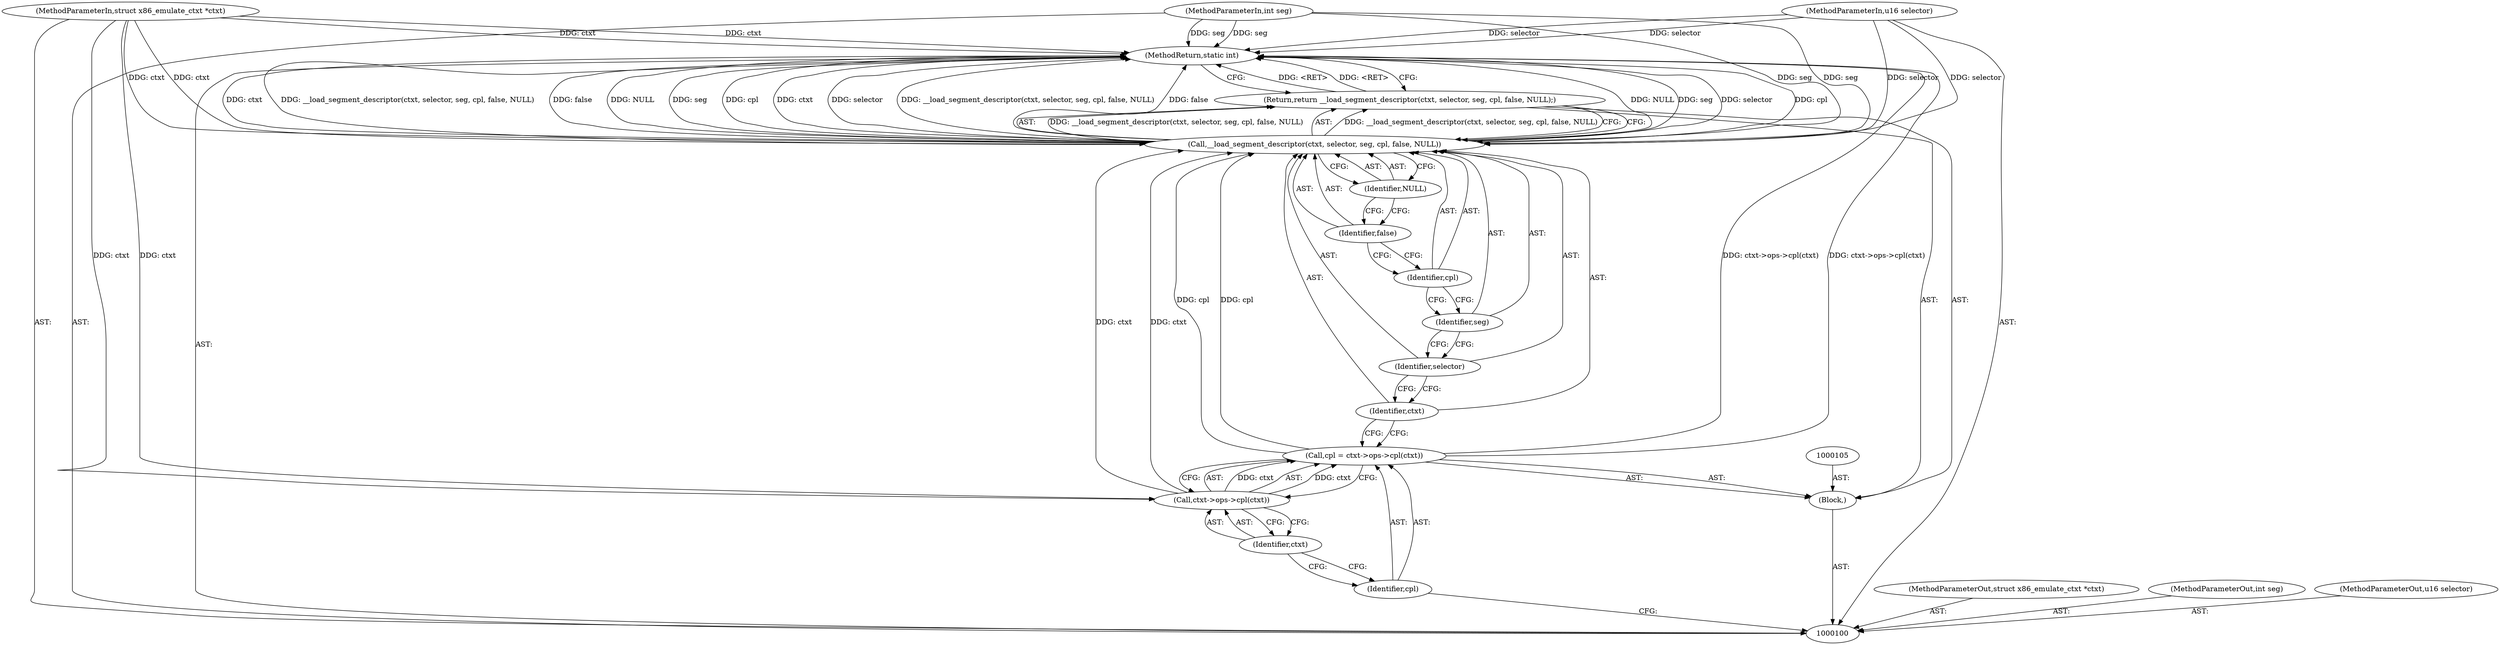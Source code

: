 digraph "0_linux_d1442d85cc30ea75f7d399474ca738e0bc96f715_3" {
"1000118" [label="(MethodReturn,static int)"];
"1000101" [label="(MethodParameterIn,struct x86_emulate_ctxt *ctxt)"];
"1000145" [label="(MethodParameterOut,struct x86_emulate_ctxt *ctxt)"];
"1000103" [label="(MethodParameterIn,int seg)"];
"1000147" [label="(MethodParameterOut,int seg)"];
"1000102" [label="(MethodParameterIn,u16 selector)"];
"1000146" [label="(MethodParameterOut,u16 selector)"];
"1000104" [label="(Block,)"];
"1000108" [label="(Call,ctxt->ops->cpl(ctxt))"];
"1000109" [label="(Identifier,ctxt)"];
"1000106" [label="(Call,cpl = ctxt->ops->cpl(ctxt))"];
"1000107" [label="(Identifier,cpl)"];
"1000110" [label="(Return,return __load_segment_descriptor(ctxt, selector, seg, cpl, false, NULL);)"];
"1000112" [label="(Identifier,ctxt)"];
"1000113" [label="(Identifier,selector)"];
"1000114" [label="(Identifier,seg)"];
"1000115" [label="(Identifier,cpl)"];
"1000116" [label="(Identifier,false)"];
"1000117" [label="(Identifier,NULL)"];
"1000111" [label="(Call,__load_segment_descriptor(ctxt, selector, seg, cpl, false, NULL))"];
"1000118" -> "1000100"  [label="AST: "];
"1000118" -> "1000110"  [label="CFG: "];
"1000111" -> "1000118"  [label="DDG: NULL"];
"1000111" -> "1000118"  [label="DDG: seg"];
"1000111" -> "1000118"  [label="DDG: cpl"];
"1000111" -> "1000118"  [label="DDG: ctxt"];
"1000111" -> "1000118"  [label="DDG: selector"];
"1000111" -> "1000118"  [label="DDG: __load_segment_descriptor(ctxt, selector, seg, cpl, false, NULL)"];
"1000111" -> "1000118"  [label="DDG: false"];
"1000106" -> "1000118"  [label="DDG: ctxt->ops->cpl(ctxt)"];
"1000103" -> "1000118"  [label="DDG: seg"];
"1000102" -> "1000118"  [label="DDG: selector"];
"1000101" -> "1000118"  [label="DDG: ctxt"];
"1000110" -> "1000118"  [label="DDG: <RET>"];
"1000101" -> "1000100"  [label="AST: "];
"1000101" -> "1000118"  [label="DDG: ctxt"];
"1000101" -> "1000108"  [label="DDG: ctxt"];
"1000101" -> "1000111"  [label="DDG: ctxt"];
"1000145" -> "1000100"  [label="AST: "];
"1000103" -> "1000100"  [label="AST: "];
"1000103" -> "1000118"  [label="DDG: seg"];
"1000103" -> "1000111"  [label="DDG: seg"];
"1000147" -> "1000100"  [label="AST: "];
"1000102" -> "1000100"  [label="AST: "];
"1000102" -> "1000118"  [label="DDG: selector"];
"1000102" -> "1000111"  [label="DDG: selector"];
"1000146" -> "1000100"  [label="AST: "];
"1000104" -> "1000100"  [label="AST: "];
"1000105" -> "1000104"  [label="AST: "];
"1000106" -> "1000104"  [label="AST: "];
"1000110" -> "1000104"  [label="AST: "];
"1000108" -> "1000106"  [label="AST: "];
"1000108" -> "1000109"  [label="CFG: "];
"1000109" -> "1000108"  [label="AST: "];
"1000106" -> "1000108"  [label="CFG: "];
"1000108" -> "1000106"  [label="DDG: ctxt"];
"1000101" -> "1000108"  [label="DDG: ctxt"];
"1000108" -> "1000111"  [label="DDG: ctxt"];
"1000109" -> "1000108"  [label="AST: "];
"1000109" -> "1000107"  [label="CFG: "];
"1000108" -> "1000109"  [label="CFG: "];
"1000106" -> "1000104"  [label="AST: "];
"1000106" -> "1000108"  [label="CFG: "];
"1000107" -> "1000106"  [label="AST: "];
"1000108" -> "1000106"  [label="AST: "];
"1000112" -> "1000106"  [label="CFG: "];
"1000106" -> "1000118"  [label="DDG: ctxt->ops->cpl(ctxt)"];
"1000108" -> "1000106"  [label="DDG: ctxt"];
"1000106" -> "1000111"  [label="DDG: cpl"];
"1000107" -> "1000106"  [label="AST: "];
"1000107" -> "1000100"  [label="CFG: "];
"1000109" -> "1000107"  [label="CFG: "];
"1000110" -> "1000104"  [label="AST: "];
"1000110" -> "1000111"  [label="CFG: "];
"1000111" -> "1000110"  [label="AST: "];
"1000118" -> "1000110"  [label="CFG: "];
"1000110" -> "1000118"  [label="DDG: <RET>"];
"1000111" -> "1000110"  [label="DDG: __load_segment_descriptor(ctxt, selector, seg, cpl, false, NULL)"];
"1000112" -> "1000111"  [label="AST: "];
"1000112" -> "1000106"  [label="CFG: "];
"1000113" -> "1000112"  [label="CFG: "];
"1000113" -> "1000111"  [label="AST: "];
"1000113" -> "1000112"  [label="CFG: "];
"1000114" -> "1000113"  [label="CFG: "];
"1000114" -> "1000111"  [label="AST: "];
"1000114" -> "1000113"  [label="CFG: "];
"1000115" -> "1000114"  [label="CFG: "];
"1000115" -> "1000111"  [label="AST: "];
"1000115" -> "1000114"  [label="CFG: "];
"1000116" -> "1000115"  [label="CFG: "];
"1000116" -> "1000111"  [label="AST: "];
"1000116" -> "1000115"  [label="CFG: "];
"1000117" -> "1000116"  [label="CFG: "];
"1000117" -> "1000111"  [label="AST: "];
"1000117" -> "1000116"  [label="CFG: "];
"1000111" -> "1000117"  [label="CFG: "];
"1000111" -> "1000110"  [label="AST: "];
"1000111" -> "1000117"  [label="CFG: "];
"1000112" -> "1000111"  [label="AST: "];
"1000113" -> "1000111"  [label="AST: "];
"1000114" -> "1000111"  [label="AST: "];
"1000115" -> "1000111"  [label="AST: "];
"1000116" -> "1000111"  [label="AST: "];
"1000117" -> "1000111"  [label="AST: "];
"1000110" -> "1000111"  [label="CFG: "];
"1000111" -> "1000118"  [label="DDG: NULL"];
"1000111" -> "1000118"  [label="DDG: seg"];
"1000111" -> "1000118"  [label="DDG: cpl"];
"1000111" -> "1000118"  [label="DDG: ctxt"];
"1000111" -> "1000118"  [label="DDG: selector"];
"1000111" -> "1000118"  [label="DDG: __load_segment_descriptor(ctxt, selector, seg, cpl, false, NULL)"];
"1000111" -> "1000118"  [label="DDG: false"];
"1000111" -> "1000110"  [label="DDG: __load_segment_descriptor(ctxt, selector, seg, cpl, false, NULL)"];
"1000108" -> "1000111"  [label="DDG: ctxt"];
"1000101" -> "1000111"  [label="DDG: ctxt"];
"1000102" -> "1000111"  [label="DDG: selector"];
"1000103" -> "1000111"  [label="DDG: seg"];
"1000106" -> "1000111"  [label="DDG: cpl"];
}
